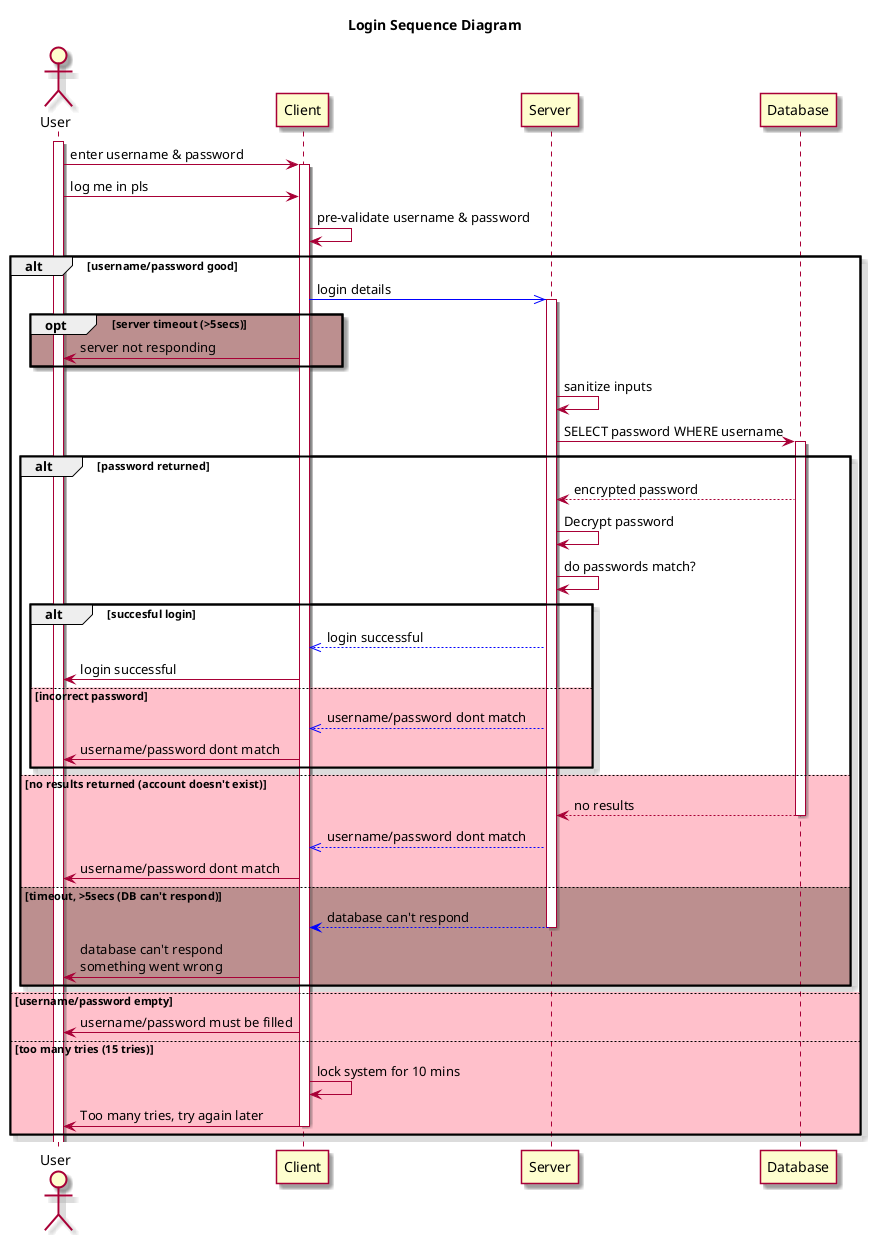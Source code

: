 @startuml

skin rose

title  Login Sequence Diagram
actor User
participant Client
participant Server
participant Database as DB

activate User
User -> Client : enter username & password
Activate Client
User -> Client : log me in pls
Client -> Client : pre-validate username & password

alt username/password good
    Client -[#blue]>> Server : login details
    activate Server

    opt #RosyBrown server timeout (>5secs)
    User <- Client : server not responding
    end

    Server -> Server : sanitize inputs
    Server -> DB : SELECT password WHERE username
    
    alt password returned
        activate DB
        Server <-- DB : encrypted password
        Server -> Server : Decrypt password
        Server -> Server : do passwords match?
        alt succesful login
            Client <<-[#blue]- Server : login successful
            User <- Client : login successful
        else #pink incorrect password
            Client <<-[#blue]- Server : username/password dont match
            User <- Client : username/password dont match
        end
    else #pink no results returned (account doesn't exist)
        Server <-- DB : no results
        deactivate DB
        Client <<-[#blue]- Server : username/password dont match
        User <- Client : username/password dont match
    else #RosyBrown timeout, >5secs (DB can't respond)
        Client <-[#blue]- Server : database can't respond
        deactivate Server
        User <- Client : database can't respond\nsomething went wrong
    end

else #pink username/password empty
    User <- Client : username/password must be filled
else #pink too many tries (15 tries)
    Client -> Client : lock system for 10 mins
    User <- Client : Too many tries, try again later
    deactivate Client
end

@enduml